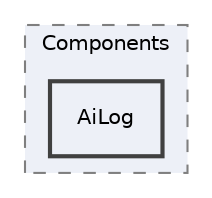 digraph "Editor/UI/Components/Logger/Components/AiLog"
{
 // LATEX_PDF_SIZE
  edge [fontname="Helvetica",fontsize="10",labelfontname="Helvetica",labelfontsize="10"];
  node [fontname="Helvetica",fontsize="10",shape=record];
  compound=true
  subgraph clusterdir_d899b16968b82f1505455141eb0c65da {
    graph [ bgcolor="#edf0f7", pencolor="grey50", style="filled,dashed,", label="Components", fontname="Helvetica", fontsize="10", URL="dir_d899b16968b82f1505455141eb0c65da.html"]
  dir_b167558c4db37bca7147179f6d1016a9 [shape=box, label="AiLog", style="filled,bold,", fillcolor="#edf0f7", color="grey25", URL="dir_b167558c4db37bca7147179f6d1016a9.html"];
  }
}
